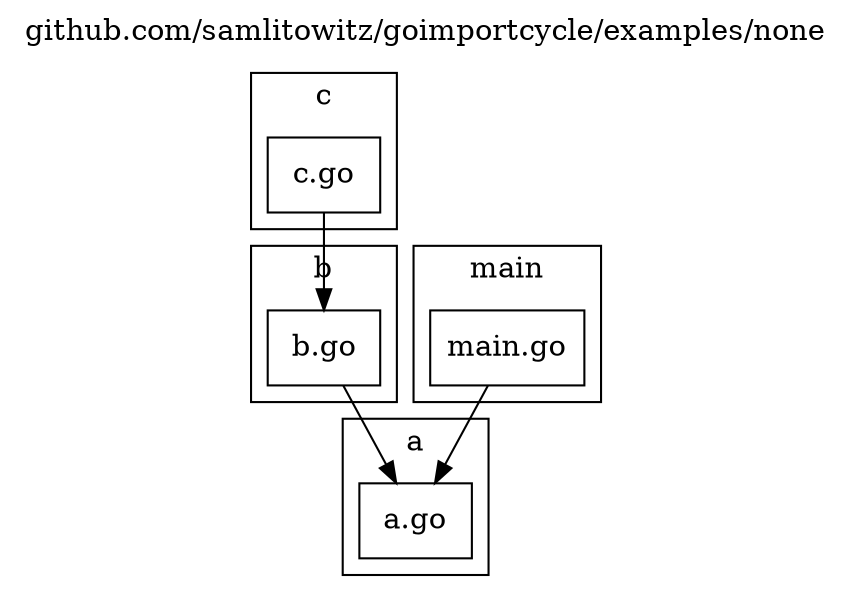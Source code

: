 digraph {
	labelloc="t";
	label="github.com/samlitowitz/goimportcycle/examples/none";
	rankdir="TB";
	node [shape="rect"];

	subgraph "cluster_pkg_a" {
		label="a";
		style="filled";
		fontcolor="#000000";
		fillcolor="#ffffff";

		"pkg_a_file_a" [label="a.go", style="filled", fontcolor="#000000", fillcolor="#ffffff"];
	};

	subgraph "cluster_pkg_b" {
		label="b";
		style="filled";
		fontcolor="#000000";
		fillcolor="#ffffff";

		"pkg_b_file_b" [label="b.go", style="filled", fontcolor="#000000", fillcolor="#ffffff"];
	};

	subgraph "cluster_pkg_c" {
		label="c";
		style="filled";
		fontcolor="#000000";
		fillcolor="#ffffff";

		"pkg_c_file_c" [label="c.go", style="filled", fontcolor="#000000", fillcolor="#ffffff"];
	};

	subgraph "cluster_pkg_main" {
		label="main";
		style="filled";
		fontcolor="#000000";
		fillcolor="#ffffff";

		"pkg_main_file_main" [label="main.go", style="filled", fontcolor="#000000", fillcolor="#ffffff"];
	};

	"pkg_b_file_b" -> "pkg_a_file_a" [color="#000000"];
	"pkg_c_file_c" -> "pkg_b_file_b" [color="#000000"];
	"pkg_main_file_main" -> "pkg_a_file_a" [color="#000000"];
}
